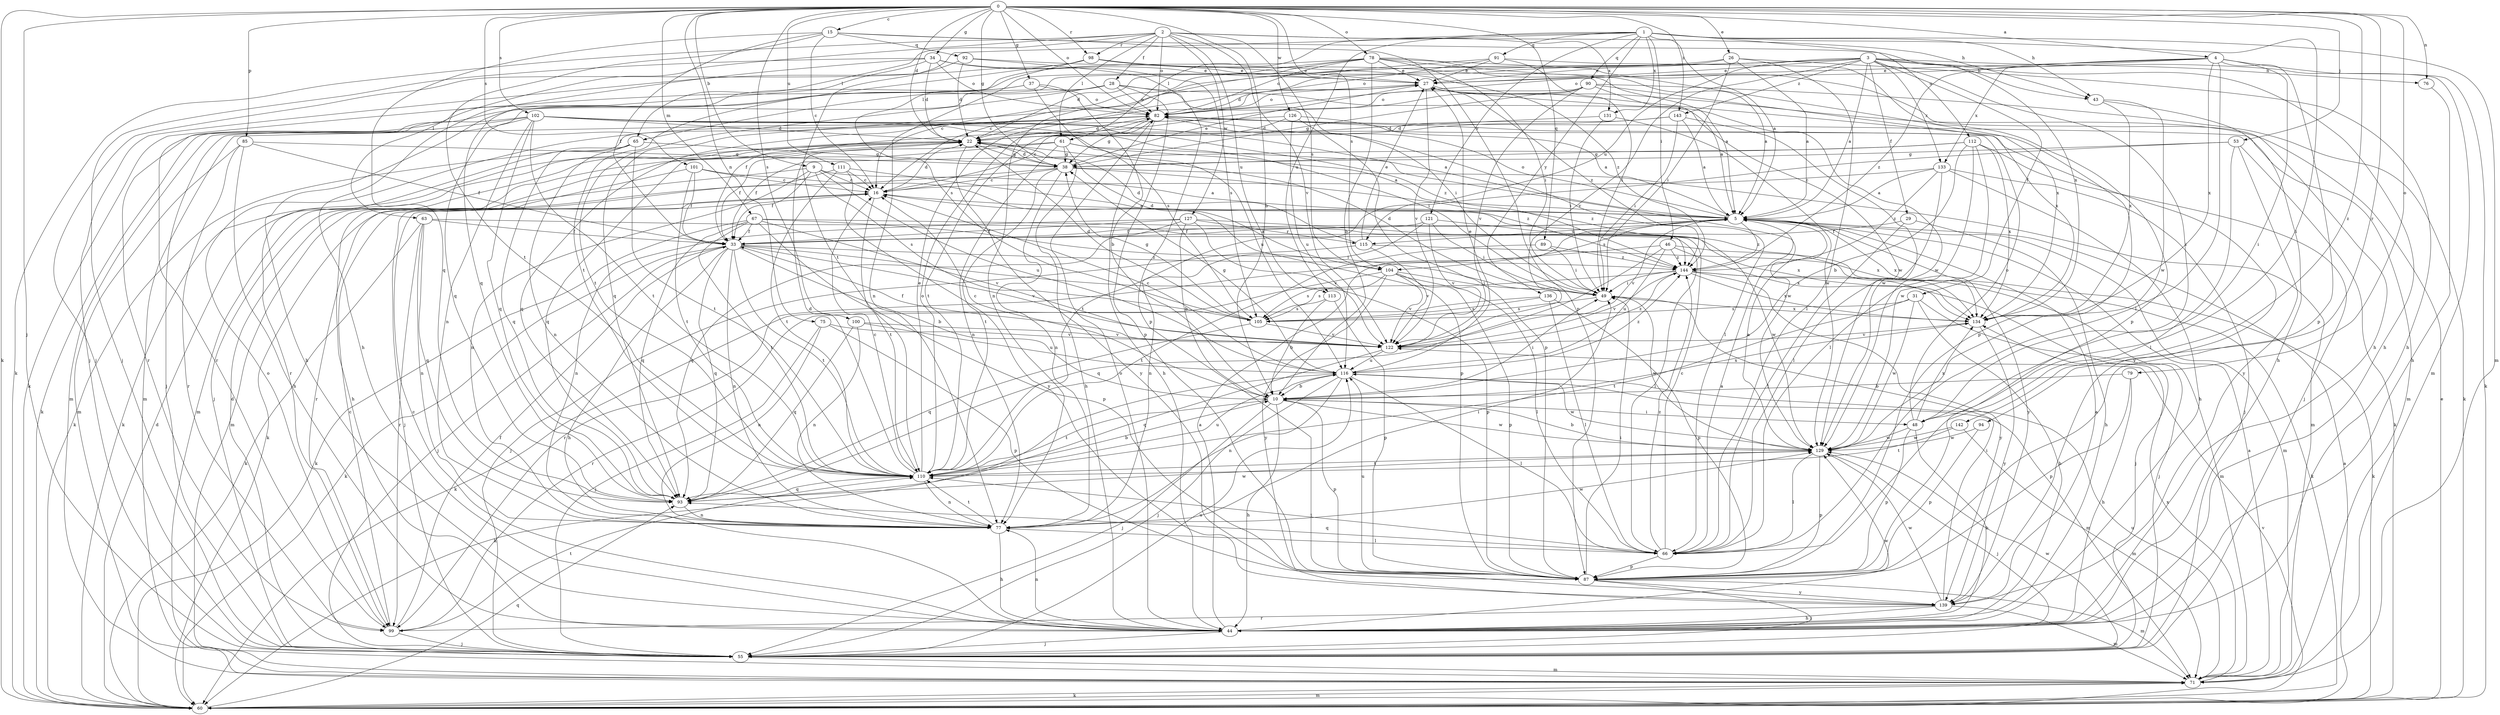 strict digraph  {
0;
1;
2;
3;
4;
5;
9;
10;
15;
16;
22;
26;
27;
28;
29;
31;
33;
34;
37;
38;
43;
44;
46;
48;
49;
53;
55;
60;
61;
63;
65;
66;
67;
71;
75;
76;
77;
78;
79;
82;
85;
87;
89;
90;
91;
92;
93;
94;
98;
99;
100;
101;
102;
104;
105;
110;
111;
112;
113;
115;
116;
121;
122;
126;
127;
129;
131;
133;
134;
136;
139;
142;
143;
144;
0 -> 4  [label=a];
0 -> 9  [label=b];
0 -> 10  [label=b];
0 -> 15  [label=c];
0 -> 22  [label=d];
0 -> 26  [label=e];
0 -> 34  [label=g];
0 -> 37  [label=g];
0 -> 38  [label=g];
0 -> 53  [label=j];
0 -> 55  [label=j];
0 -> 60  [label=k];
0 -> 67  [label=m];
0 -> 75  [label=n];
0 -> 76  [label=n];
0 -> 78  [label=o];
0 -> 79  [label=o];
0 -> 82  [label=o];
0 -> 85  [label=p];
0 -> 89  [label=q];
0 -> 94  [label=r];
0 -> 98  [label=r];
0 -> 100  [label=s];
0 -> 101  [label=s];
0 -> 102  [label=s];
0 -> 104  [label=s];
0 -> 111  [label=u];
0 -> 126  [label=w];
0 -> 142  [label=z];
0 -> 143  [label=z];
1 -> 5  [label=a];
1 -> 43  [label=h];
1 -> 46  [label=i];
1 -> 48  [label=i];
1 -> 61  [label=l];
1 -> 71  [label=m];
1 -> 90  [label=q];
1 -> 91  [label=q];
1 -> 110  [label=t];
1 -> 112  [label=u];
1 -> 113  [label=u];
1 -> 121  [label=v];
1 -> 131  [label=x];
1 -> 136  [label=y];
2 -> 28  [label=f];
2 -> 43  [label=h];
2 -> 60  [label=k];
2 -> 61  [label=l];
2 -> 63  [label=l];
2 -> 65  [label=l];
2 -> 82  [label=o];
2 -> 98  [label=r];
2 -> 104  [label=s];
2 -> 113  [label=u];
2 -> 122  [label=v];
2 -> 127  [label=w];
2 -> 131  [label=x];
3 -> 5  [label=a];
3 -> 16  [label=c];
3 -> 22  [label=d];
3 -> 27  [label=e];
3 -> 29  [label=f];
3 -> 31  [label=f];
3 -> 43  [label=h];
3 -> 44  [label=h];
3 -> 48  [label=i];
3 -> 65  [label=l];
3 -> 71  [label=m];
3 -> 76  [label=n];
3 -> 115  [label=u];
3 -> 122  [label=v];
3 -> 133  [label=x];
3 -> 143  [label=z];
4 -> 27  [label=e];
4 -> 48  [label=i];
4 -> 60  [label=k];
4 -> 66  [label=l];
4 -> 82  [label=o];
4 -> 87  [label=p];
4 -> 133  [label=x];
4 -> 134  [label=x];
4 -> 144  [label=z];
5 -> 33  [label=f];
5 -> 71  [label=m];
5 -> 82  [label=o];
5 -> 104  [label=s];
5 -> 115  [label=u];
5 -> 122  [label=v];
5 -> 134  [label=x];
5 -> 139  [label=y];
5 -> 144  [label=z];
9 -> 5  [label=a];
9 -> 16  [label=c];
9 -> 33  [label=f];
9 -> 71  [label=m];
9 -> 77  [label=n];
9 -> 105  [label=s];
9 -> 116  [label=u];
10 -> 16  [label=c];
10 -> 44  [label=h];
10 -> 48  [label=i];
10 -> 49  [label=i];
10 -> 55  [label=j];
10 -> 87  [label=p];
10 -> 110  [label=t];
10 -> 129  [label=w];
10 -> 134  [label=x];
15 -> 16  [label=c];
15 -> 33  [label=f];
15 -> 87  [label=p];
15 -> 92  [label=q];
15 -> 93  [label=q];
15 -> 110  [label=t];
15 -> 134  [label=x];
16 -> 5  [label=a];
16 -> 22  [label=d];
16 -> 55  [label=j];
16 -> 110  [label=t];
22 -> 38  [label=g];
22 -> 55  [label=j];
22 -> 60  [label=k];
22 -> 71  [label=m];
22 -> 139  [label=y];
26 -> 5  [label=a];
26 -> 16  [label=c];
26 -> 27  [label=e];
26 -> 44  [label=h];
26 -> 49  [label=i];
26 -> 66  [label=l];
27 -> 82  [label=o];
27 -> 87  [label=p];
27 -> 93  [label=q];
27 -> 122  [label=v];
27 -> 129  [label=w];
27 -> 144  [label=z];
28 -> 49  [label=i];
28 -> 82  [label=o];
28 -> 87  [label=p];
28 -> 93  [label=q];
28 -> 99  [label=r];
28 -> 110  [label=t];
28 -> 129  [label=w];
29 -> 33  [label=f];
29 -> 44  [label=h];
29 -> 66  [label=l];
31 -> 44  [label=h];
31 -> 55  [label=j];
31 -> 105  [label=s];
31 -> 110  [label=t];
31 -> 129  [label=w];
33 -> 5  [label=a];
33 -> 10  [label=b];
33 -> 44  [label=h];
33 -> 55  [label=j];
33 -> 60  [label=k];
33 -> 77  [label=n];
33 -> 87  [label=p];
33 -> 93  [label=q];
33 -> 110  [label=t];
33 -> 122  [label=v];
33 -> 144  [label=z];
34 -> 22  [label=d];
34 -> 27  [label=e];
34 -> 44  [label=h];
34 -> 55  [label=j];
34 -> 82  [label=o];
34 -> 93  [label=q];
34 -> 105  [label=s];
37 -> 10  [label=b];
37 -> 44  [label=h];
37 -> 82  [label=o];
37 -> 99  [label=r];
37 -> 105  [label=s];
38 -> 16  [label=c];
38 -> 22  [label=d];
38 -> 27  [label=e];
38 -> 60  [label=k];
38 -> 71  [label=m];
38 -> 77  [label=n];
38 -> 110  [label=t];
38 -> 144  [label=z];
43 -> 44  [label=h];
43 -> 129  [label=w];
43 -> 134  [label=x];
44 -> 5  [label=a];
44 -> 16  [label=c];
44 -> 55  [label=j];
44 -> 77  [label=n];
44 -> 82  [label=o];
44 -> 129  [label=w];
46 -> 60  [label=k];
46 -> 93  [label=q];
46 -> 99  [label=r];
46 -> 116  [label=u];
46 -> 134  [label=x];
46 -> 144  [label=z];
48 -> 44  [label=h];
48 -> 82  [label=o];
48 -> 87  [label=p];
48 -> 129  [label=w];
48 -> 134  [label=x];
49 -> 22  [label=d];
49 -> 105  [label=s];
49 -> 129  [label=w];
49 -> 134  [label=x];
53 -> 38  [label=g];
53 -> 60  [label=k];
53 -> 66  [label=l];
53 -> 110  [label=t];
53 -> 139  [label=y];
55 -> 22  [label=d];
55 -> 71  [label=m];
55 -> 116  [label=u];
55 -> 129  [label=w];
60 -> 5  [label=a];
60 -> 22  [label=d];
60 -> 27  [label=e];
60 -> 71  [label=m];
60 -> 93  [label=q];
60 -> 122  [label=v];
61 -> 5  [label=a];
61 -> 33  [label=f];
61 -> 38  [label=g];
61 -> 44  [label=h];
61 -> 77  [label=n];
61 -> 93  [label=q];
61 -> 129  [label=w];
63 -> 33  [label=f];
63 -> 60  [label=k];
63 -> 66  [label=l];
63 -> 77  [label=n];
63 -> 93  [label=q];
63 -> 99  [label=r];
65 -> 38  [label=g];
65 -> 60  [label=k];
65 -> 77  [label=n];
65 -> 93  [label=q];
65 -> 110  [label=t];
66 -> 5  [label=a];
66 -> 16  [label=c];
66 -> 87  [label=p];
66 -> 93  [label=q];
66 -> 110  [label=t];
66 -> 144  [label=z];
67 -> 33  [label=f];
67 -> 49  [label=i];
67 -> 60  [label=k];
67 -> 87  [label=p];
67 -> 93  [label=q];
67 -> 110  [label=t];
67 -> 122  [label=v];
67 -> 134  [label=x];
71 -> 5  [label=a];
71 -> 60  [label=k];
71 -> 116  [label=u];
71 -> 134  [label=x];
75 -> 55  [label=j];
75 -> 77  [label=n];
75 -> 87  [label=p];
75 -> 122  [label=v];
76 -> 44  [label=h];
77 -> 44  [label=h];
77 -> 49  [label=i];
77 -> 66  [label=l];
77 -> 110  [label=t];
77 -> 129  [label=w];
78 -> 5  [label=a];
78 -> 10  [label=b];
78 -> 22  [label=d];
78 -> 27  [label=e];
78 -> 44  [label=h];
78 -> 49  [label=i];
78 -> 60  [label=k];
78 -> 77  [label=n];
78 -> 82  [label=o];
78 -> 134  [label=x];
79 -> 10  [label=b];
79 -> 44  [label=h];
79 -> 87  [label=p];
82 -> 22  [label=d];
82 -> 38  [label=g];
82 -> 44  [label=h];
82 -> 66  [label=l];
82 -> 71  [label=m];
82 -> 93  [label=q];
82 -> 99  [label=r];
82 -> 110  [label=t];
82 -> 139  [label=y];
85 -> 33  [label=f];
85 -> 38  [label=g];
85 -> 44  [label=h];
85 -> 71  [label=m];
85 -> 99  [label=r];
87 -> 49  [label=i];
87 -> 55  [label=j];
87 -> 71  [label=m];
87 -> 116  [label=u];
87 -> 139  [label=y];
89 -> 49  [label=i];
89 -> 110  [label=t];
89 -> 144  [label=z];
90 -> 5  [label=a];
90 -> 33  [label=f];
90 -> 38  [label=g];
90 -> 60  [label=k];
90 -> 82  [label=o];
90 -> 122  [label=v];
90 -> 134  [label=x];
91 -> 27  [label=e];
91 -> 49  [label=i];
91 -> 77  [label=n];
91 -> 82  [label=o];
91 -> 87  [label=p];
92 -> 22  [label=d];
92 -> 27  [label=e];
92 -> 55  [label=j];
92 -> 87  [label=p];
93 -> 77  [label=n];
93 -> 129  [label=w];
94 -> 87  [label=p];
94 -> 129  [label=w];
98 -> 5  [label=a];
98 -> 27  [label=e];
98 -> 55  [label=j];
98 -> 105  [label=s];
98 -> 110  [label=t];
98 -> 144  [label=z];
99 -> 16  [label=c];
99 -> 33  [label=f];
99 -> 55  [label=j];
99 -> 82  [label=o];
99 -> 110  [label=t];
100 -> 77  [label=n];
100 -> 93  [label=q];
100 -> 116  [label=u];
100 -> 122  [label=v];
101 -> 16  [label=c];
101 -> 33  [label=f];
101 -> 44  [label=h];
101 -> 87  [label=p];
101 -> 110  [label=t];
102 -> 5  [label=a];
102 -> 22  [label=d];
102 -> 49  [label=i];
102 -> 55  [label=j];
102 -> 60  [label=k];
102 -> 71  [label=m];
102 -> 77  [label=n];
102 -> 93  [label=q];
102 -> 110  [label=t];
102 -> 116  [label=u];
102 -> 144  [label=z];
104 -> 22  [label=d];
104 -> 49  [label=i];
104 -> 60  [label=k];
104 -> 66  [label=l];
104 -> 87  [label=p];
104 -> 105  [label=s];
104 -> 122  [label=v];
104 -> 139  [label=y];
105 -> 22  [label=d];
105 -> 38  [label=g];
105 -> 93  [label=q];
105 -> 122  [label=v];
110 -> 10  [label=b];
110 -> 16  [label=c];
110 -> 22  [label=d];
110 -> 27  [label=e];
110 -> 77  [label=n];
110 -> 82  [label=o];
110 -> 93  [label=q];
110 -> 116  [label=u];
111 -> 16  [label=c];
111 -> 99  [label=r];
111 -> 110  [label=t];
111 -> 139  [label=y];
111 -> 144  [label=z];
112 -> 10  [label=b];
112 -> 33  [label=f];
112 -> 38  [label=g];
112 -> 55  [label=j];
112 -> 66  [label=l];
112 -> 129  [label=w];
112 -> 134  [label=x];
113 -> 10  [label=b];
113 -> 87  [label=p];
113 -> 105  [label=s];
115 -> 22  [label=d];
115 -> 27  [label=e];
115 -> 55  [label=j];
115 -> 60  [label=k];
115 -> 122  [label=v];
116 -> 10  [label=b];
116 -> 16  [label=c];
116 -> 27  [label=e];
116 -> 38  [label=g];
116 -> 55  [label=j];
116 -> 60  [label=k];
116 -> 66  [label=l];
116 -> 71  [label=m];
116 -> 77  [label=n];
116 -> 129  [label=w];
116 -> 144  [label=z];
121 -> 33  [label=f];
121 -> 49  [label=i];
121 -> 77  [label=n];
121 -> 122  [label=v];
121 -> 129  [label=w];
122 -> 33  [label=f];
122 -> 93  [label=q];
122 -> 116  [label=u];
122 -> 144  [label=z];
126 -> 5  [label=a];
126 -> 22  [label=d];
126 -> 71  [label=m];
126 -> 87  [label=p];
126 -> 116  [label=u];
127 -> 10  [label=b];
127 -> 33  [label=f];
127 -> 77  [label=n];
127 -> 93  [label=q];
127 -> 122  [label=v];
127 -> 134  [label=x];
127 -> 115  [label=r];
129 -> 5  [label=a];
129 -> 10  [label=b];
129 -> 55  [label=j];
129 -> 66  [label=l];
129 -> 87  [label=p];
129 -> 110  [label=t];
131 -> 22  [label=d];
131 -> 49  [label=i];
131 -> 129  [label=w];
133 -> 5  [label=a];
133 -> 16  [label=c];
133 -> 44  [label=h];
133 -> 55  [label=j];
133 -> 66  [label=l];
133 -> 144  [label=z];
134 -> 122  [label=v];
134 -> 139  [label=y];
136 -> 66  [label=l];
136 -> 87  [label=p];
136 -> 99  [label=r];
136 -> 105  [label=s];
139 -> 5  [label=a];
139 -> 44  [label=h];
139 -> 49  [label=i];
139 -> 71  [label=m];
139 -> 99  [label=r];
139 -> 129  [label=w];
142 -> 71  [label=m];
142 -> 110  [label=t];
142 -> 129  [label=w];
143 -> 5  [label=a];
143 -> 16  [label=c];
143 -> 22  [label=d];
143 -> 49  [label=i];
143 -> 129  [label=w];
144 -> 49  [label=i];
144 -> 55  [label=j];
144 -> 71  [label=m];
144 -> 105  [label=s];
144 -> 122  [label=v];
144 -> 134  [label=x];
144 -> 139  [label=y];
}
